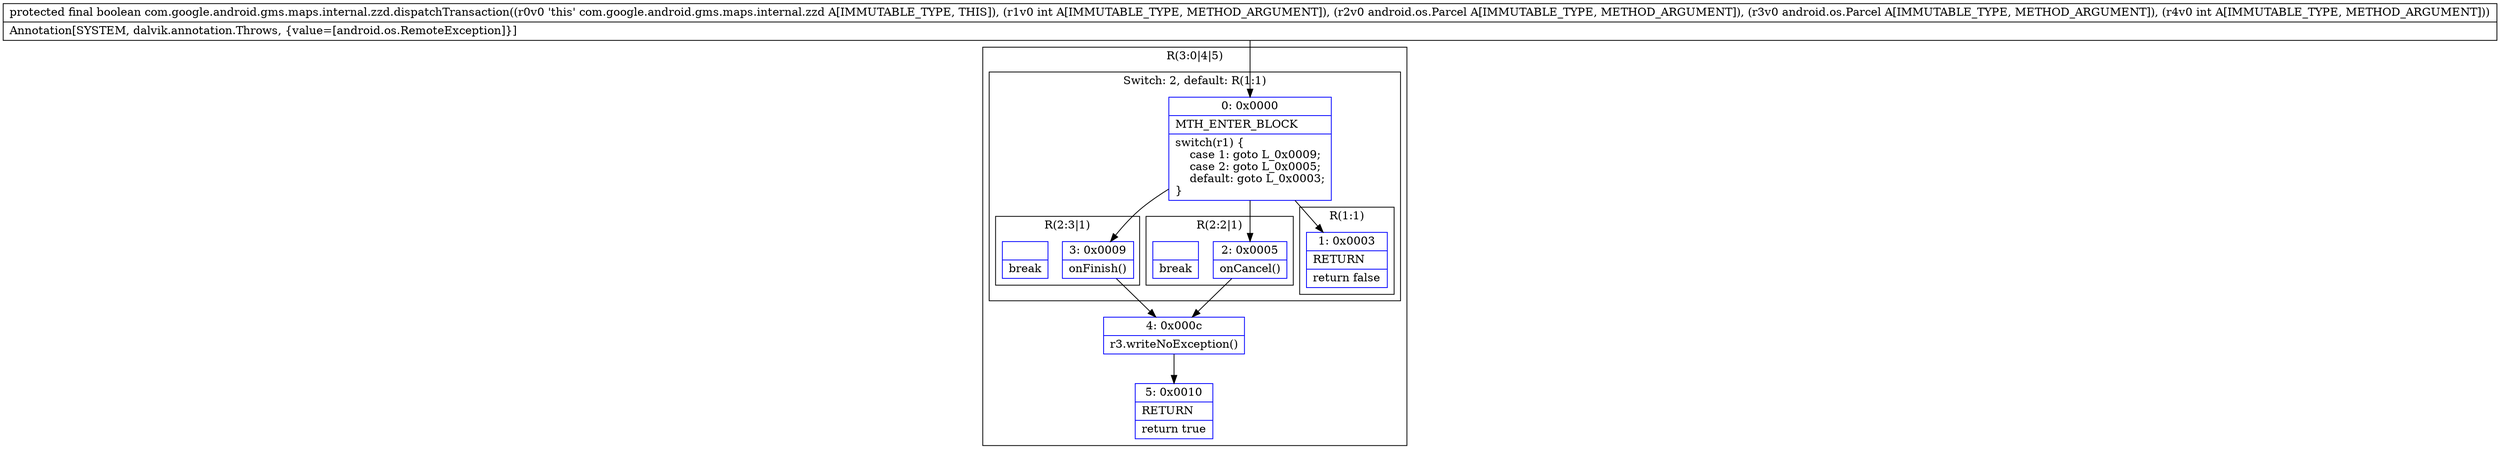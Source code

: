 digraph "CFG forcom.google.android.gms.maps.internal.zzd.dispatchTransaction(ILandroid\/os\/Parcel;Landroid\/os\/Parcel;I)Z" {
subgraph cluster_Region_1219784304 {
label = "R(3:0|4|5)";
node [shape=record,color=blue];
subgraph cluster_SwitchRegion_196308624 {
label = "Switch: 2, default: R(1:1)";
node [shape=record,color=blue];
Node_0 [shape=record,label="{0\:\ 0x0000|MTH_ENTER_BLOCK\l|switch(r1) \{\l    case 1: goto L_0x0009;\l    case 2: goto L_0x0005;\l    default: goto L_0x0003;\l\}\l}"];
subgraph cluster_Region_300253530 {
label = "R(2:3|1)";
node [shape=record,color=blue];
Node_3 [shape=record,label="{3\:\ 0x0009|onFinish()\l}"];
Node_InsnContainer_1641610235 [shape=record,label="{|break\l}"];
}
subgraph cluster_Region_183819870 {
label = "R(2:2|1)";
node [shape=record,color=blue];
Node_2 [shape=record,label="{2\:\ 0x0005|onCancel()\l}"];
Node_InsnContainer_446948990 [shape=record,label="{|break\l}"];
}
subgraph cluster_Region_661740321 {
label = "R(1:1)";
node [shape=record,color=blue];
Node_1 [shape=record,label="{1\:\ 0x0003|RETURN\l|return false\l}"];
}
}
Node_4 [shape=record,label="{4\:\ 0x000c|r3.writeNoException()\l}"];
Node_5 [shape=record,label="{5\:\ 0x0010|RETURN\l|return true\l}"];
}
MethodNode[shape=record,label="{protected final boolean com.google.android.gms.maps.internal.zzd.dispatchTransaction((r0v0 'this' com.google.android.gms.maps.internal.zzd A[IMMUTABLE_TYPE, THIS]), (r1v0 int A[IMMUTABLE_TYPE, METHOD_ARGUMENT]), (r2v0 android.os.Parcel A[IMMUTABLE_TYPE, METHOD_ARGUMENT]), (r3v0 android.os.Parcel A[IMMUTABLE_TYPE, METHOD_ARGUMENT]), (r4v0 int A[IMMUTABLE_TYPE, METHOD_ARGUMENT]))  | Annotation[SYSTEM, dalvik.annotation.Throws, \{value=[android.os.RemoteException]\}]\l}"];
MethodNode -> Node_0;
Node_0 -> Node_1;
Node_0 -> Node_2;
Node_0 -> Node_3;
Node_3 -> Node_4;
Node_2 -> Node_4;
Node_4 -> Node_5;
}

